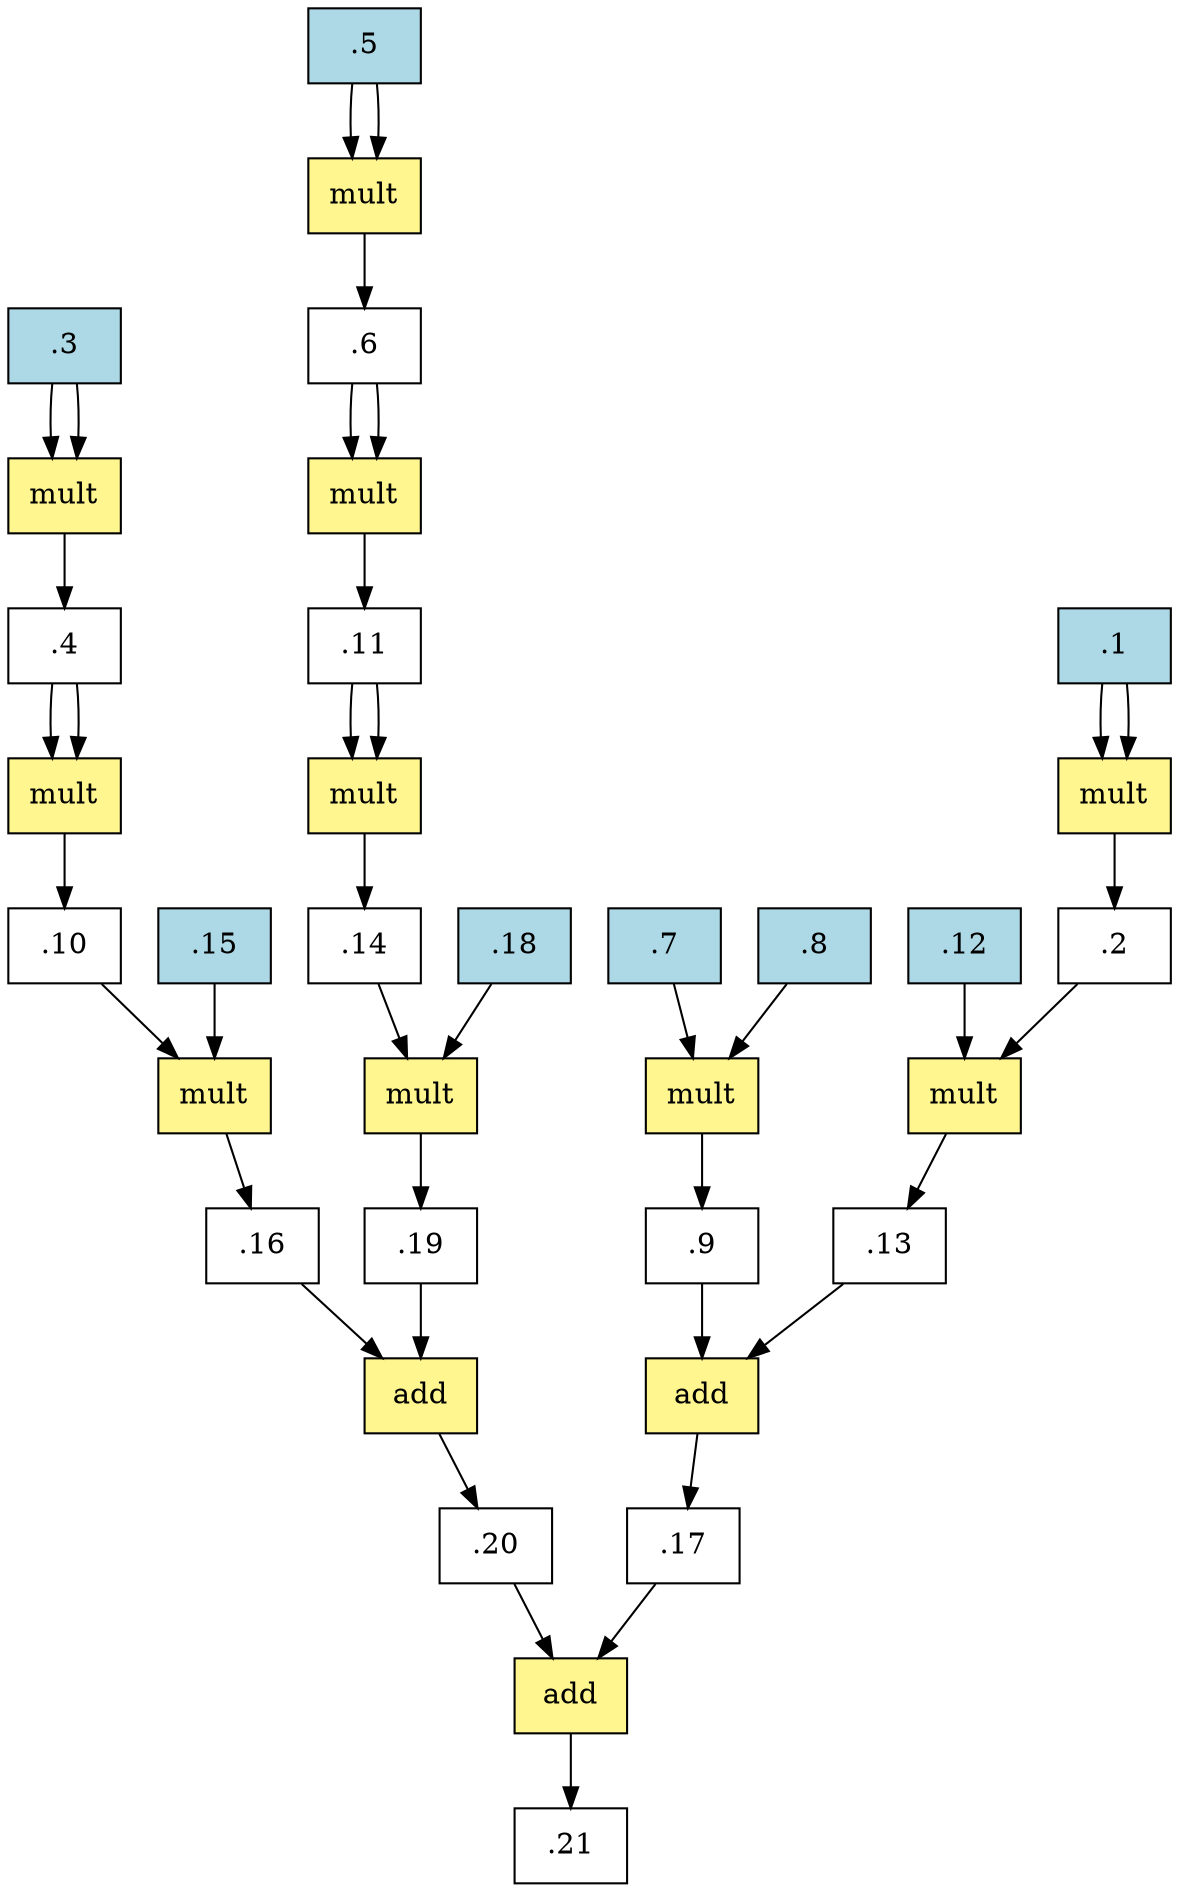 digraph circuit {
	node [shape=box];
	op0 [style=filled,fillcolor=khaki1,label="mult"];
	".1" -> op0;
	".1" -> op0;
	op0 -> ".2";
	op1 [style=filled,fillcolor=khaki1,label="mult"];
	".3" -> op1;
	".3" -> op1;
	op1 -> ".4";
	op2 [style=filled,fillcolor=khaki1,label="mult"];
	".5" -> op2;
	".5" -> op2;
	op2 -> ".6";
	op3 [style=filled,fillcolor=khaki1,label="mult"];
	".7" -> op3;
	".8" -> op3;
	op3 -> ".9";
	op4 [style=filled,fillcolor=khaki1,label="mult"];
	".4" -> op4;
	".4" -> op4;
	op4 -> ".10";
	op5 [style=filled,fillcolor=khaki1,label="mult"];
	".6" -> op5;
	".6" -> op5;
	op5 -> ".11";
	op6 [style=filled,fillcolor=khaki1,label="mult"];
	".2" -> op6;
	".12" -> op6;
	op6 -> ".13";
	op7 [style=filled,fillcolor=khaki1,label="mult"];
	".11" -> op7;
	".11" -> op7;
	op7 -> ".14";
	op8 [style=filled,fillcolor=khaki1,label="mult"];
	".10" -> op8;
	".15" -> op8;
	op8 -> ".16";
	op9 [style=filled,fillcolor=khaki1,label="add"];
	".9" -> op9;
	".13" -> op9;
	op9 -> ".17";
	op10 [style=filled,fillcolor=khaki1,label="mult"];
	".14" -> op10;
	".18" -> op10;
	op10 -> ".19";
	op11 [style=filled,fillcolor=khaki1,label="add"];
	".16" -> op11;
	".19" -> op11;
	op11 -> ".20";
	op12 [style=filled,fillcolor=khaki1,label="add"];
	".17" -> op12;
	".20" -> op12;
	op12 -> ".21";
	node [shape=ellipse];
	".7" [style=filled,fillcolor=lightblue];
	".8" [style=filled,fillcolor=lightblue];
	".1" [style=filled,fillcolor=lightblue];
	".12" [style=filled,fillcolor=lightblue];
	".3" [style=filled,fillcolor=lightblue];
	".15" [style=filled,fillcolor=lightblue];
	".5" [style=filled,fillcolor=lightblue];
	".18" [style=filled,fillcolor=lightblue];
}

